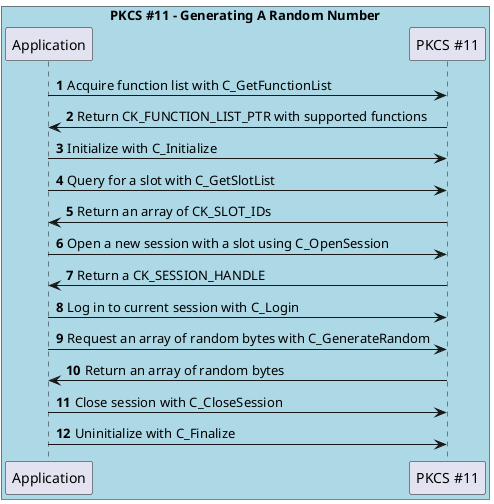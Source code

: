 @startuml
skinparam classFontSize 8
skinparam classFontName Helvetica
autonumber

participant "Application" as app
participant "PKCS #11" as pkcs

box "PKCS #11 - Generating A Random Number" #LightBlue
    participant app
    participant pkcs
end box

app -> pkcs: Acquire function list with C_GetFunctionList
pkcs -> app: Return CK_FUNCTION_LIST_PTR with supported functions

app -> pkcs: Initialize with C_Initialize

app -> pkcs: Query for a slot with C_GetSlotList
pkcs -> app: Return an array of CK_SLOT_IDs

app -> pkcs: Open a new session with a slot using C_OpenSession
pkcs -> app: Return a CK_SESSION_HANDLE

app -> pkcs: Log in to current session with C_Login

app -> pkcs: Request an array of random bytes with C_GenerateRandom
pkcs -> app: Return an array of random bytes

app -> pkcs: Close session with C_CloseSession
app -> pkcs: Uninitialize with C_Finalize

@enduml
